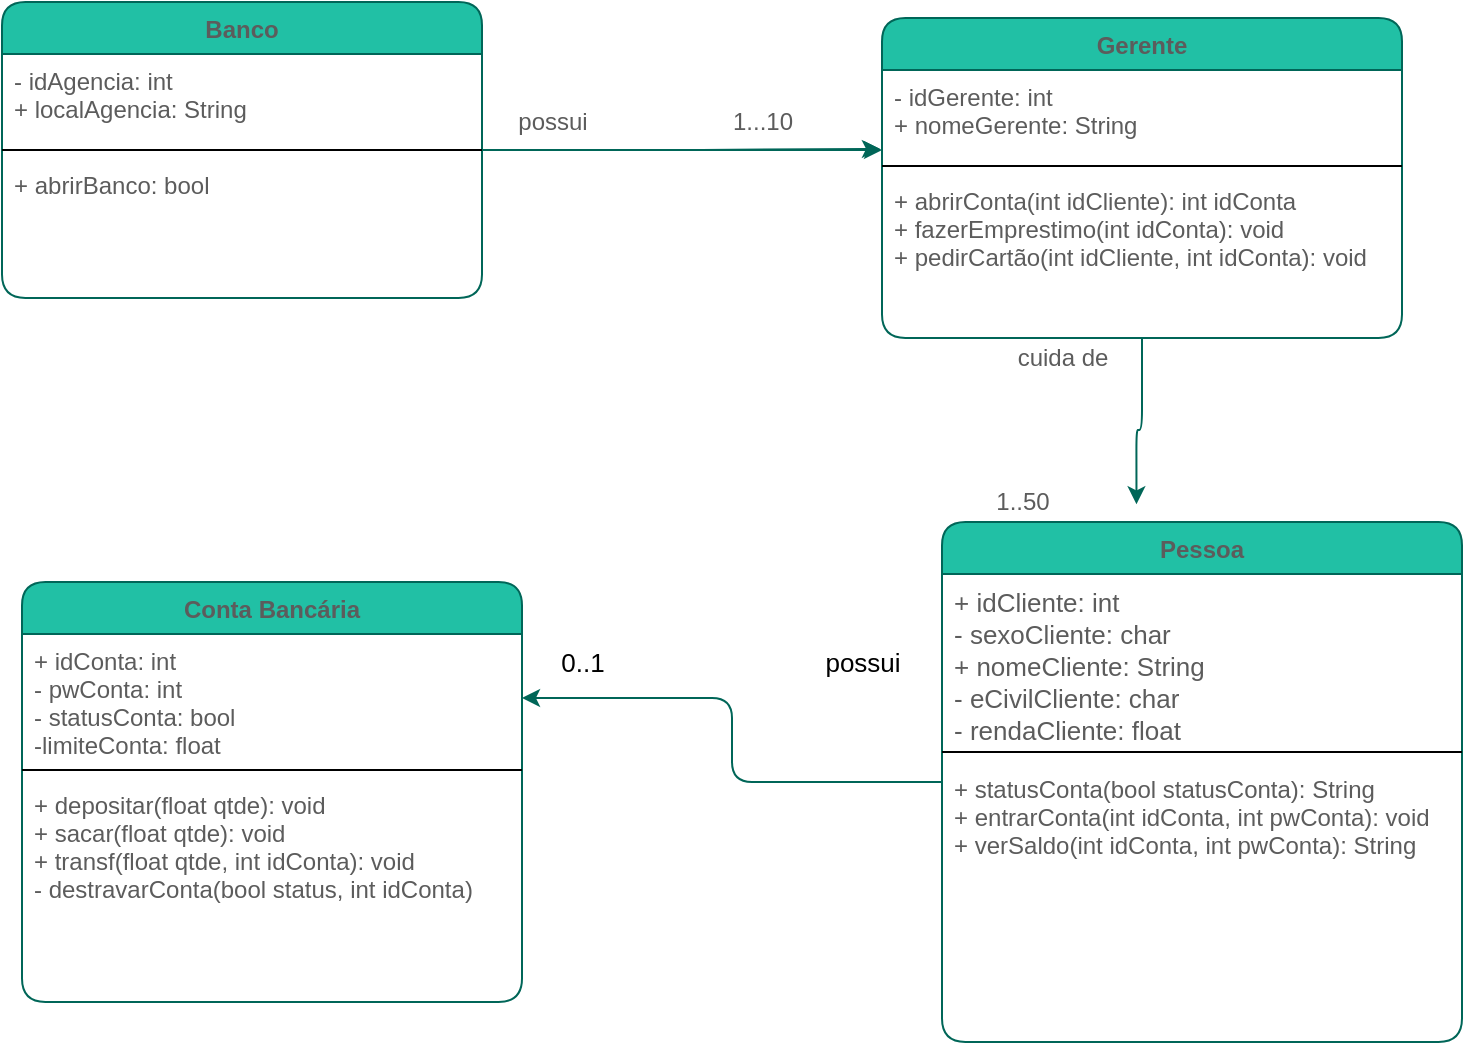 <mxfile version="17.3.0" type="github">
  <diagram id="C5RBs43oDa-KdzZeNtuy" name="Page-1">
    <mxGraphModel dx="1626" dy="566" grid="1" gridSize="10" guides="1" tooltips="1" connect="1" arrows="1" fold="1" page="1" pageScale="1" pageWidth="827" pageHeight="1169" math="0" shadow="0">
      <root>
        <mxCell id="WIyWlLk6GJQsqaUBKTNV-0" />
        <mxCell id="WIyWlLk6GJQsqaUBKTNV-1" parent="WIyWlLk6GJQsqaUBKTNV-0" />
        <mxCell id="wFBebzfQempYTmUqBERj-8" style="edgeStyle=orthogonalEdgeStyle;curved=0;rounded=1;sketch=0;orthogonalLoop=1;jettySize=auto;html=1;fontColor=#5C5C5C;strokeColor=#006658;fillColor=#21C0A5;" parent="WIyWlLk6GJQsqaUBKTNV-1" source="wFBebzfQempYTmUqBERj-4" edge="1">
          <mxGeometry relative="1" as="geometry">
            <mxPoint x="-360" y="94" as="targetPoint" />
          </mxGeometry>
        </mxCell>
        <mxCell id="wFBebzfQempYTmUqBERj-20" style="edgeStyle=orthogonalEdgeStyle;curved=0;rounded=1;sketch=0;orthogonalLoop=1;jettySize=auto;html=1;entryX=-0.004;entryY=0.896;entryDx=0;entryDy=0;entryPerimeter=0;fontColor=#5C5C5C;strokeColor=#006658;fillColor=#21C0A5;" parent="WIyWlLk6GJQsqaUBKTNV-1" source="wFBebzfQempYTmUqBERj-4" target="wFBebzfQempYTmUqBERj-12" edge="1">
          <mxGeometry relative="1" as="geometry" />
        </mxCell>
        <mxCell id="wFBebzfQempYTmUqBERj-4" value="Banco" style="swimlane;fontStyle=1;align=center;verticalAlign=top;childLayout=stackLayout;horizontal=1;startSize=26;horizontalStack=0;resizeParent=1;resizeParentMax=0;resizeLast=0;collapsible=1;marginBottom=0;rounded=1;sketch=0;fontColor=#5C5C5C;strokeColor=#006658;fillColor=#21C0A5;" parent="WIyWlLk6GJQsqaUBKTNV-1" vertex="1">
          <mxGeometry x="-800" y="20" width="240" height="148" as="geometry" />
        </mxCell>
        <mxCell id="wFBebzfQempYTmUqBERj-5" value="- idAgencia: int&#xa;+ localAgencia: String" style="text;strokeColor=none;fillColor=none;align=left;verticalAlign=top;spacingLeft=4;spacingRight=4;overflow=hidden;rotatable=0;points=[[0,0.5],[1,0.5]];portConstraint=eastwest;rounded=1;sketch=0;fontColor=#5C5C5C;" parent="wFBebzfQempYTmUqBERj-4" vertex="1">
          <mxGeometry y="26" width="240" height="44" as="geometry" />
        </mxCell>
        <mxCell id="wFBebzfQempYTmUqBERj-6" value="" style="line;strokeWidth=1;fillColor=none;align=left;verticalAlign=middle;spacingTop=-1;spacingLeft=3;spacingRight=3;rotatable=0;labelPosition=right;points=[];portConstraint=eastwest;rounded=1;sketch=0;fontColor=#5C5C5C;" parent="wFBebzfQempYTmUqBERj-4" vertex="1">
          <mxGeometry y="70" width="240" height="8" as="geometry" />
        </mxCell>
        <mxCell id="wFBebzfQempYTmUqBERj-7" value="+ abrirBanco: bool" style="text;strokeColor=none;fillColor=none;align=left;verticalAlign=top;spacingLeft=4;spacingRight=4;overflow=hidden;rotatable=0;points=[[0,0.5],[1,0.5]];portConstraint=eastwest;rounded=1;sketch=0;fontColor=#5C5C5C;" parent="wFBebzfQempYTmUqBERj-4" vertex="1">
          <mxGeometry y="78" width="240" height="70" as="geometry" />
        </mxCell>
        <mxCell id="wFBebzfQempYTmUqBERj-9" value="possui" style="text;html=1;align=center;verticalAlign=middle;resizable=0;points=[];autosize=1;strokeColor=none;fillColor=none;fontColor=#5C5C5C;rounded=1;" parent="WIyWlLk6GJQsqaUBKTNV-1" vertex="1">
          <mxGeometry x="-550" y="70" width="50" height="20" as="geometry" />
        </mxCell>
        <mxCell id="wFBebzfQempYTmUqBERj-10" value="1...10" style="text;html=1;align=center;verticalAlign=middle;resizable=0;points=[];autosize=1;strokeColor=none;fillColor=none;fontColor=#5C5C5C;rounded=1;" parent="WIyWlLk6GJQsqaUBKTNV-1" vertex="1">
          <mxGeometry x="-445" y="70" width="50" height="20" as="geometry" />
        </mxCell>
        <mxCell id="wFBebzfQempYTmUqBERj-19" style="edgeStyle=orthogonalEdgeStyle;curved=0;rounded=1;sketch=0;orthogonalLoop=1;jettySize=auto;html=1;entryX=0.374;entryY=-0.034;entryDx=0;entryDy=0;entryPerimeter=0;fontColor=#5C5C5C;strokeColor=#006658;fillColor=#21C0A5;" parent="WIyWlLk6GJQsqaUBKTNV-1" source="wFBebzfQempYTmUqBERj-11" target="wFBebzfQempYTmUqBERj-15" edge="1">
          <mxGeometry relative="1" as="geometry" />
        </mxCell>
        <mxCell id="wFBebzfQempYTmUqBERj-11" value="Gerente" style="swimlane;fontStyle=1;align=center;verticalAlign=top;childLayout=stackLayout;horizontal=1;startSize=26;horizontalStack=0;resizeParent=1;resizeParentMax=0;resizeLast=0;collapsible=1;marginBottom=0;rounded=1;sketch=0;fontColor=#5C5C5C;strokeColor=#006658;fillColor=#21C0A5;" parent="WIyWlLk6GJQsqaUBKTNV-1" vertex="1">
          <mxGeometry x="-360" y="28" width="260" height="160" as="geometry" />
        </mxCell>
        <mxCell id="wFBebzfQempYTmUqBERj-12" value="- idGerente: int&#xa;+ nomeGerente: String" style="text;strokeColor=none;fillColor=none;align=left;verticalAlign=top;spacingLeft=4;spacingRight=4;overflow=hidden;rotatable=0;points=[[0,0.5],[1,0.5]];portConstraint=eastwest;rounded=1;sketch=0;fontColor=#5C5C5C;" parent="wFBebzfQempYTmUqBERj-11" vertex="1">
          <mxGeometry y="26" width="260" height="44" as="geometry" />
        </mxCell>
        <mxCell id="wFBebzfQempYTmUqBERj-13" value="" style="line;strokeWidth=1;fillColor=none;align=left;verticalAlign=middle;spacingTop=-1;spacingLeft=3;spacingRight=3;rotatable=0;labelPosition=right;points=[];portConstraint=eastwest;rounded=1;sketch=0;fontColor=#5C5C5C;" parent="wFBebzfQempYTmUqBERj-11" vertex="1">
          <mxGeometry y="70" width="260" height="8" as="geometry" />
        </mxCell>
        <mxCell id="wFBebzfQempYTmUqBERj-14" value="+ abrirConta(int idCliente): int idConta&#xa;+ fazerEmprestimo(int idConta): void&#xa;+ pedirCartão(int idCliente, int idConta): void" style="text;strokeColor=none;fillColor=none;align=left;verticalAlign=top;spacingLeft=4;spacingRight=4;overflow=hidden;rotatable=0;points=[[0,0.5],[1,0.5]];portConstraint=eastwest;rounded=1;sketch=0;fontColor=#5C5C5C;" parent="wFBebzfQempYTmUqBERj-11" vertex="1">
          <mxGeometry y="78" width="260" height="82" as="geometry" />
        </mxCell>
        <mxCell id="wFBebzfQempYTmUqBERj-29" style="edgeStyle=orthogonalEdgeStyle;curved=0;rounded=1;sketch=0;orthogonalLoop=1;jettySize=auto;html=1;entryX=1;entryY=0.5;entryDx=0;entryDy=0;fontColor=#5C5C5C;strokeColor=#006658;fillColor=#21C0A5;" parent="WIyWlLk6GJQsqaUBKTNV-1" source="wFBebzfQempYTmUqBERj-15" target="wFBebzfQempYTmUqBERj-25" edge="1">
          <mxGeometry relative="1" as="geometry" />
        </mxCell>
        <mxCell id="wFBebzfQempYTmUqBERj-15" value="Pessoa" style="swimlane;fontStyle=1;align=center;verticalAlign=top;childLayout=stackLayout;horizontal=1;startSize=26;horizontalStack=0;resizeParent=1;resizeParentMax=0;resizeLast=0;collapsible=1;marginBottom=0;rounded=1;sketch=0;fontColor=#5C5C5C;strokeColor=#006658;fillColor=#21C0A5;" parent="WIyWlLk6GJQsqaUBKTNV-1" vertex="1">
          <mxGeometry x="-330" y="280" width="260" height="260" as="geometry" />
        </mxCell>
        <mxCell id="wFBebzfQempYTmUqBERj-28" value="+ idCliente: int&#xa;- sexoCliente: char&#xa;+ nomeCliente: String&#xa;- eCivilCliente: char&#xa;- rendaCliente: float" style="text;strokeColor=none;fillColor=none;align=left;verticalAlign=top;spacingLeft=4;spacingRight=4;overflow=hidden;rotatable=0;points=[[0,0.5],[1,0.5]];portConstraint=eastwest;rounded=1;sketch=0;fontColor=#5C5C5C;fontSize=13;" parent="wFBebzfQempYTmUqBERj-15" vertex="1">
          <mxGeometry y="26" width="260" height="84" as="geometry" />
        </mxCell>
        <mxCell id="wFBebzfQempYTmUqBERj-17" value="" style="line;strokeWidth=1;fillColor=none;align=left;verticalAlign=middle;spacingTop=-1;spacingLeft=3;spacingRight=3;rotatable=0;labelPosition=right;points=[];portConstraint=eastwest;rounded=1;sketch=0;fontColor=#5C5C5C;" parent="wFBebzfQempYTmUqBERj-15" vertex="1">
          <mxGeometry y="110" width="260" height="10" as="geometry" />
        </mxCell>
        <mxCell id="wFBebzfQempYTmUqBERj-18" value="+ statusConta(bool statusConta): String&#xa;+ entrarConta(int idConta, int pwConta): void&#xa;+ verSaldo(int idConta, int pwConta): String &#xa;" style="text;strokeColor=none;fillColor=none;align=left;verticalAlign=top;spacingLeft=4;spacingRight=4;overflow=hidden;rotatable=0;points=[[0,0.5],[1,0.5]];portConstraint=eastwest;rounded=1;sketch=0;fontColor=#5C5C5C;" parent="wFBebzfQempYTmUqBERj-15" vertex="1">
          <mxGeometry y="120" width="260" height="140" as="geometry" />
        </mxCell>
        <mxCell id="wFBebzfQempYTmUqBERj-21" value="cuida de" style="text;html=1;align=center;verticalAlign=middle;resizable=0;points=[];autosize=1;strokeColor=none;fillColor=none;fontColor=#5C5C5C;" parent="WIyWlLk6GJQsqaUBKTNV-1" vertex="1">
          <mxGeometry x="-300" y="188" width="60" height="20" as="geometry" />
        </mxCell>
        <mxCell id="wFBebzfQempYTmUqBERj-22" value="1..50" style="text;html=1;align=center;verticalAlign=middle;resizable=0;points=[];autosize=1;strokeColor=none;fillColor=none;fontColor=#5C5C5C;" parent="WIyWlLk6GJQsqaUBKTNV-1" vertex="1">
          <mxGeometry x="-310" y="260" width="40" height="20" as="geometry" />
        </mxCell>
        <mxCell id="wFBebzfQempYTmUqBERj-24" value="Conta Bancária" style="swimlane;fontStyle=1;align=center;verticalAlign=top;childLayout=stackLayout;horizontal=1;startSize=26;horizontalStack=0;resizeParent=1;resizeParentMax=0;resizeLast=0;collapsible=1;marginBottom=0;rounded=1;sketch=0;fontColor=#5C5C5C;strokeColor=#006658;fillColor=#21C0A5;" parent="WIyWlLk6GJQsqaUBKTNV-1" vertex="1">
          <mxGeometry x="-790" y="310" width="250" height="210" as="geometry" />
        </mxCell>
        <mxCell id="wFBebzfQempYTmUqBERj-25" value="+ idConta: int&#xa;- pwConta: int&#xa;- statusConta: bool&#xa;-limiteConta: float" style="text;strokeColor=none;fillColor=none;align=left;verticalAlign=top;spacingLeft=4;spacingRight=4;overflow=hidden;rotatable=0;points=[[0,0.5],[1,0.5]];portConstraint=eastwest;rounded=1;sketch=0;fontColor=#5C5C5C;" parent="wFBebzfQempYTmUqBERj-24" vertex="1">
          <mxGeometry y="26" width="250" height="64" as="geometry" />
        </mxCell>
        <mxCell id="wFBebzfQempYTmUqBERj-26" value="" style="line;strokeWidth=1;fillColor=none;align=left;verticalAlign=middle;spacingTop=-1;spacingLeft=3;spacingRight=3;rotatable=0;labelPosition=right;points=[];portConstraint=eastwest;rounded=1;sketch=0;fontColor=#5C5C5C;" parent="wFBebzfQempYTmUqBERj-24" vertex="1">
          <mxGeometry y="90" width="250" height="8" as="geometry" />
        </mxCell>
        <mxCell id="wFBebzfQempYTmUqBERj-27" value="+ depositar(float qtde): void&#xa;+ sacar(float qtde): void&#xa;+ transf(float qtde, int idConta): void&#xa;- destravarConta(bool status, int idConta)" style="text;strokeColor=none;fillColor=none;align=left;verticalAlign=top;spacingLeft=4;spacingRight=4;overflow=hidden;rotatable=0;points=[[0,0.5],[1,0.5]];portConstraint=eastwest;rounded=1;sketch=0;fontColor=#5C5C5C;" parent="wFBebzfQempYTmUqBERj-24" vertex="1">
          <mxGeometry y="98" width="250" height="112" as="geometry" />
        </mxCell>
        <mxCell id="_teZEpmGl_t_8n33u-CZ-1" value="0..1" style="text;html=1;align=center;verticalAlign=middle;resizable=0;points=[];autosize=1;strokeColor=none;fillColor=none;fontSize=13;" vertex="1" parent="WIyWlLk6GJQsqaUBKTNV-1">
          <mxGeometry x="-530" y="340" width="40" height="20" as="geometry" />
        </mxCell>
        <mxCell id="_teZEpmGl_t_8n33u-CZ-2" value="possui" style="text;html=1;align=center;verticalAlign=middle;resizable=0;points=[];autosize=1;strokeColor=none;fillColor=none;fontSize=13;" vertex="1" parent="WIyWlLk6GJQsqaUBKTNV-1">
          <mxGeometry x="-395" y="340" width="50" height="20" as="geometry" />
        </mxCell>
      </root>
    </mxGraphModel>
  </diagram>
</mxfile>
